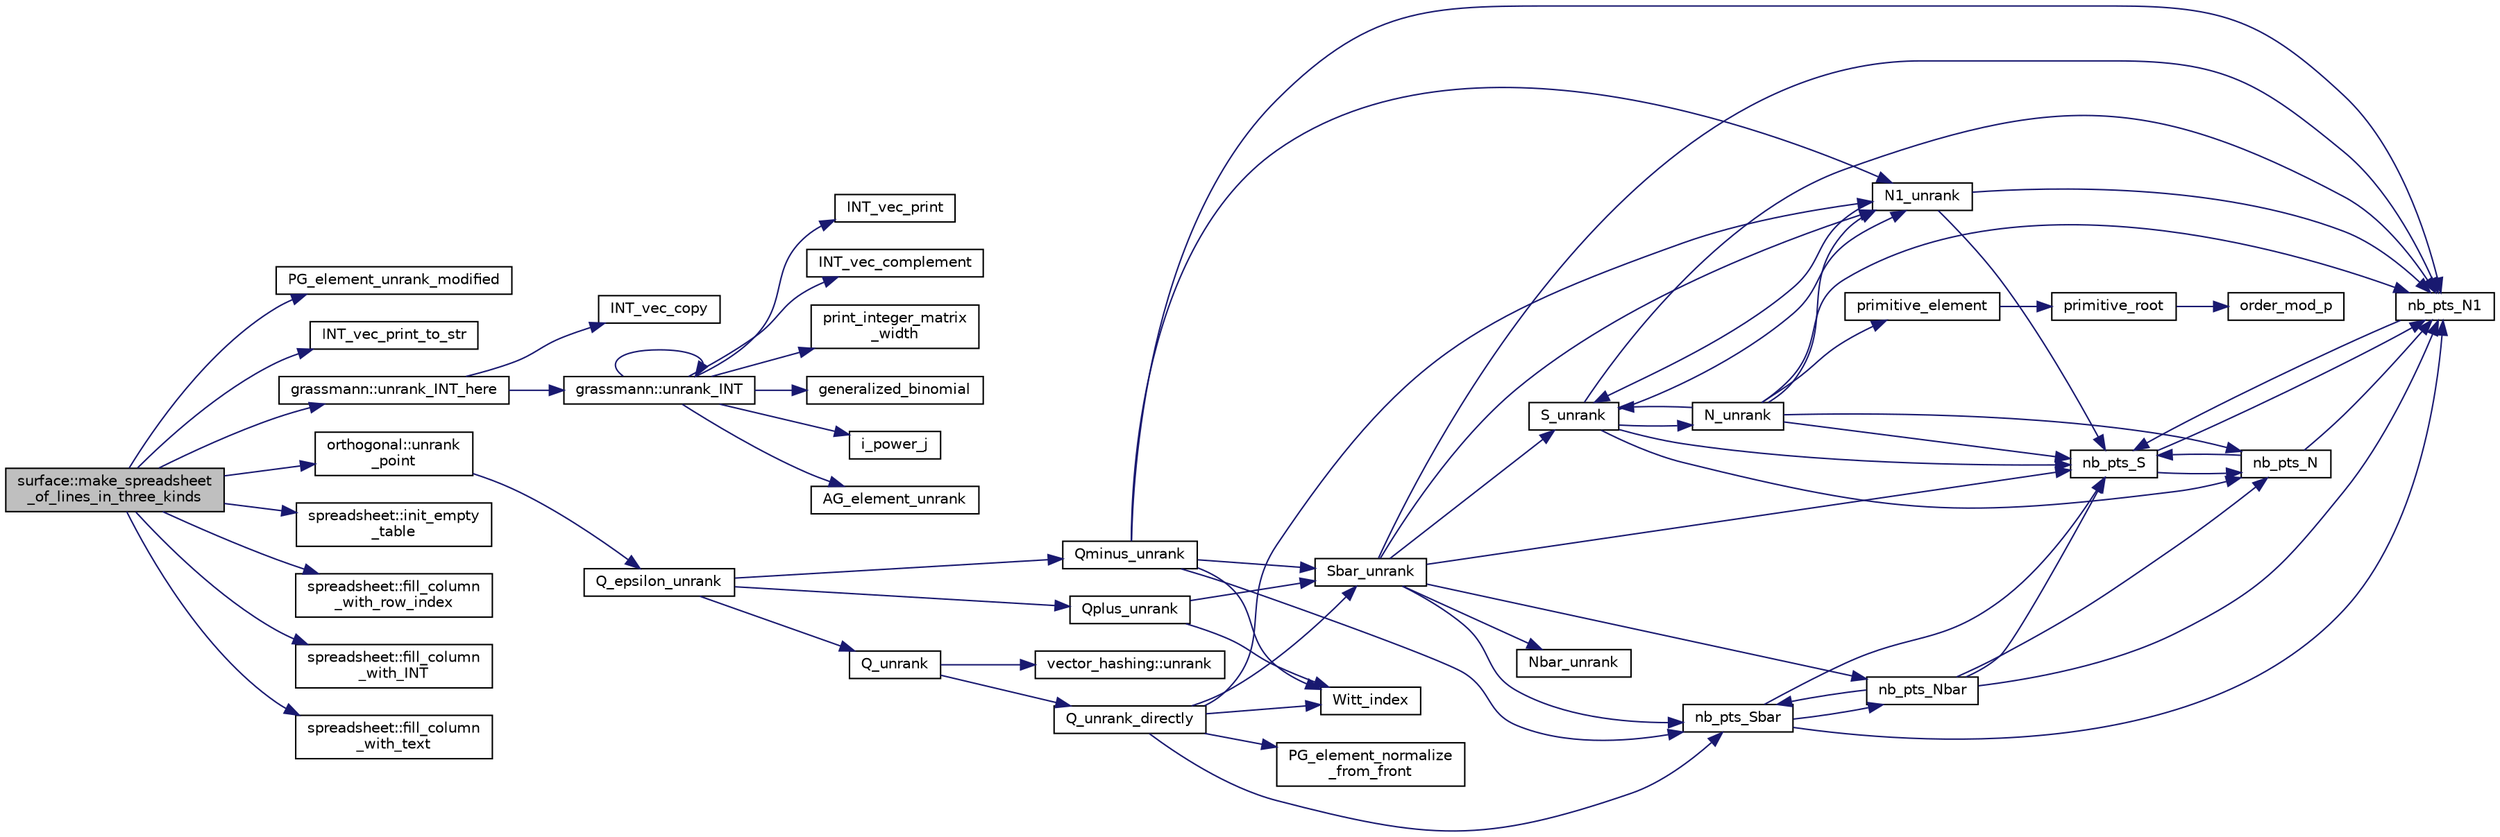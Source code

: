 digraph "surface::make_spreadsheet_of_lines_in_three_kinds"
{
  edge [fontname="Helvetica",fontsize="10",labelfontname="Helvetica",labelfontsize="10"];
  node [fontname="Helvetica",fontsize="10",shape=record];
  rankdir="LR";
  Node3752 [label="surface::make_spreadsheet\l_of_lines_in_three_kinds",height=0.2,width=0.4,color="black", fillcolor="grey75", style="filled", fontcolor="black"];
  Node3752 -> Node3753 [color="midnightblue",fontsize="10",style="solid",fontname="Helvetica"];
  Node3753 [label="PG_element_unrank_modified",height=0.2,width=0.4,color="black", fillcolor="white", style="filled",URL="$d4/d67/geometry_8h.html#a83ae9b605d496f6a90345303f6efae64"];
  Node3752 -> Node3754 [color="midnightblue",fontsize="10",style="solid",fontname="Helvetica"];
  Node3754 [label="INT_vec_print_to_str",height=0.2,width=0.4,color="black", fillcolor="white", style="filled",URL="$d5/db4/io__and__os_8h.html#abadd2acf410e5c491f6740899538160d"];
  Node3752 -> Node3755 [color="midnightblue",fontsize="10",style="solid",fontname="Helvetica"];
  Node3755 [label="grassmann::unrank_INT_here",height=0.2,width=0.4,color="black", fillcolor="white", style="filled",URL="$df/d02/classgrassmann.html#aa51bb30ed0feb7ad87d500b76e0b3cbe"];
  Node3755 -> Node3756 [color="midnightblue",fontsize="10",style="solid",fontname="Helvetica"];
  Node3756 [label="grassmann::unrank_INT",height=0.2,width=0.4,color="black", fillcolor="white", style="filled",URL="$df/d02/classgrassmann.html#a32079405b95a6da2ba1420567d762d64"];
  Node3756 -> Node3757 [color="midnightblue",fontsize="10",style="solid",fontname="Helvetica"];
  Node3757 [label="generalized_binomial",height=0.2,width=0.4,color="black", fillcolor="white", style="filled",URL="$d2/d7c/combinatorics_8_c.html#a24762dc22e45175d18ec1ec1d2556ae8"];
  Node3756 -> Node3758 [color="midnightblue",fontsize="10",style="solid",fontname="Helvetica"];
  Node3758 [label="i_power_j",height=0.2,width=0.4,color="black", fillcolor="white", style="filled",URL="$de/dc5/algebra__and__number__theory_8h.html#a39b321523e8957d701618bb5cac542b5"];
  Node3756 -> Node3759 [color="midnightblue",fontsize="10",style="solid",fontname="Helvetica"];
  Node3759 [label="AG_element_unrank",height=0.2,width=0.4,color="black", fillcolor="white", style="filled",URL="$d4/d67/geometry_8h.html#a4a33b86c87b2879b97cfa1327abe2885"];
  Node3756 -> Node3760 [color="midnightblue",fontsize="10",style="solid",fontname="Helvetica"];
  Node3760 [label="INT_vec_print",height=0.2,width=0.4,color="black", fillcolor="white", style="filled",URL="$df/dbf/sajeeb_8_c.html#a79a5901af0b47dd0d694109543c027fe"];
  Node3756 -> Node3756 [color="midnightblue",fontsize="10",style="solid",fontname="Helvetica"];
  Node3756 -> Node3761 [color="midnightblue",fontsize="10",style="solid",fontname="Helvetica"];
  Node3761 [label="INT_vec_complement",height=0.2,width=0.4,color="black", fillcolor="white", style="filled",URL="$d5/db4/io__and__os_8h.html#a2a0a724647575fcd3090c763985eb81a"];
  Node3756 -> Node3762 [color="midnightblue",fontsize="10",style="solid",fontname="Helvetica"];
  Node3762 [label="print_integer_matrix\l_width",height=0.2,width=0.4,color="black", fillcolor="white", style="filled",URL="$d5/db4/io__and__os_8h.html#aa78f3e73fc2179251bd15adbcc31573f"];
  Node3755 -> Node3763 [color="midnightblue",fontsize="10",style="solid",fontname="Helvetica"];
  Node3763 [label="INT_vec_copy",height=0.2,width=0.4,color="black", fillcolor="white", style="filled",URL="$df/dbf/sajeeb_8_c.html#ac2d875e27e009af6ec04d17254d11075"];
  Node3752 -> Node3764 [color="midnightblue",fontsize="10",style="solid",fontname="Helvetica"];
  Node3764 [label="orthogonal::unrank\l_point",height=0.2,width=0.4,color="black", fillcolor="white", style="filled",URL="$d7/daa/classorthogonal.html#ab655117100f7c66c19817b84ac5ac0a0"];
  Node3764 -> Node3765 [color="midnightblue",fontsize="10",style="solid",fontname="Helvetica"];
  Node3765 [label="Q_epsilon_unrank",height=0.2,width=0.4,color="black", fillcolor="white", style="filled",URL="$d4/d67/geometry_8h.html#af162c4d30d4a6528299e37551c353e7b"];
  Node3765 -> Node3766 [color="midnightblue",fontsize="10",style="solid",fontname="Helvetica"];
  Node3766 [label="Q_unrank",height=0.2,width=0.4,color="black", fillcolor="white", style="filled",URL="$db/da0/lib_2foundations_2geometry_2orthogonal__points_8_c.html#a6d02923d5b54ef796934e753e6f5b65b"];
  Node3766 -> Node3767 [color="midnightblue",fontsize="10",style="solid",fontname="Helvetica"];
  Node3767 [label="vector_hashing::unrank",height=0.2,width=0.4,color="black", fillcolor="white", style="filled",URL="$d8/daa/classvector__hashing.html#abbebd3a96a6d27a34b9b49af99e2ed3d"];
  Node3766 -> Node3768 [color="midnightblue",fontsize="10",style="solid",fontname="Helvetica"];
  Node3768 [label="Q_unrank_directly",height=0.2,width=0.4,color="black", fillcolor="white", style="filled",URL="$db/da0/lib_2foundations_2geometry_2orthogonal__points_8_c.html#a105e7e72249e78fcf0785c69099d90ce"];
  Node3768 -> Node3769 [color="midnightblue",fontsize="10",style="solid",fontname="Helvetica"];
  Node3769 [label="Witt_index",height=0.2,width=0.4,color="black", fillcolor="white", style="filled",URL="$db/da0/lib_2foundations_2geometry_2orthogonal__points_8_c.html#ab3483ecb9859a6758f82b5327da50534"];
  Node3768 -> Node3770 [color="midnightblue",fontsize="10",style="solid",fontname="Helvetica"];
  Node3770 [label="nb_pts_Sbar",height=0.2,width=0.4,color="black", fillcolor="white", style="filled",URL="$db/da0/lib_2foundations_2geometry_2orthogonal__points_8_c.html#a986dda26505c9934c771578b084f67cc"];
  Node3770 -> Node3771 [color="midnightblue",fontsize="10",style="solid",fontname="Helvetica"];
  Node3771 [label="nb_pts_S",height=0.2,width=0.4,color="black", fillcolor="white", style="filled",URL="$db/da0/lib_2foundations_2geometry_2orthogonal__points_8_c.html#a9bc3dec6e722644d182738102c3e04f3"];
  Node3771 -> Node3772 [color="midnightblue",fontsize="10",style="solid",fontname="Helvetica"];
  Node3772 [label="nb_pts_N",height=0.2,width=0.4,color="black", fillcolor="white", style="filled",URL="$db/da0/lib_2foundations_2geometry_2orthogonal__points_8_c.html#a93e16898c27b1d1c0a6405a7b0615ba6"];
  Node3772 -> Node3771 [color="midnightblue",fontsize="10",style="solid",fontname="Helvetica"];
  Node3772 -> Node3773 [color="midnightblue",fontsize="10",style="solid",fontname="Helvetica"];
  Node3773 [label="nb_pts_N1",height=0.2,width=0.4,color="black", fillcolor="white", style="filled",URL="$db/da0/lib_2foundations_2geometry_2orthogonal__points_8_c.html#ae0f2e1c76523db67b4ec9629ccc35bc6"];
  Node3773 -> Node3771 [color="midnightblue",fontsize="10",style="solid",fontname="Helvetica"];
  Node3771 -> Node3773 [color="midnightblue",fontsize="10",style="solid",fontname="Helvetica"];
  Node3770 -> Node3774 [color="midnightblue",fontsize="10",style="solid",fontname="Helvetica"];
  Node3774 [label="nb_pts_Nbar",height=0.2,width=0.4,color="black", fillcolor="white", style="filled",URL="$db/da0/lib_2foundations_2geometry_2orthogonal__points_8_c.html#a51b4684a176c6841fd3cd6c34c684c2c"];
  Node3774 -> Node3770 [color="midnightblue",fontsize="10",style="solid",fontname="Helvetica"];
  Node3774 -> Node3772 [color="midnightblue",fontsize="10",style="solid",fontname="Helvetica"];
  Node3774 -> Node3771 [color="midnightblue",fontsize="10",style="solid",fontname="Helvetica"];
  Node3774 -> Node3773 [color="midnightblue",fontsize="10",style="solid",fontname="Helvetica"];
  Node3770 -> Node3773 [color="midnightblue",fontsize="10",style="solid",fontname="Helvetica"];
  Node3768 -> Node3775 [color="midnightblue",fontsize="10",style="solid",fontname="Helvetica"];
  Node3775 [label="Sbar_unrank",height=0.2,width=0.4,color="black", fillcolor="white", style="filled",URL="$db/da0/lib_2foundations_2geometry_2orthogonal__points_8_c.html#a65d9b9ccfff12dd92f4f4e8360701c98"];
  Node3775 -> Node3770 [color="midnightblue",fontsize="10",style="solid",fontname="Helvetica"];
  Node3775 -> Node3771 [color="midnightblue",fontsize="10",style="solid",fontname="Helvetica"];
  Node3775 -> Node3776 [color="midnightblue",fontsize="10",style="solid",fontname="Helvetica"];
  Node3776 [label="S_unrank",height=0.2,width=0.4,color="black", fillcolor="white", style="filled",URL="$db/da0/lib_2foundations_2geometry_2orthogonal__points_8_c.html#a18964a35af25f1b4a85f4eaeb1543d92"];
  Node3776 -> Node3771 [color="midnightblue",fontsize="10",style="solid",fontname="Helvetica"];
  Node3776 -> Node3772 [color="midnightblue",fontsize="10",style="solid",fontname="Helvetica"];
  Node3776 -> Node3773 [color="midnightblue",fontsize="10",style="solid",fontname="Helvetica"];
  Node3776 -> Node3777 [color="midnightblue",fontsize="10",style="solid",fontname="Helvetica"];
  Node3777 [label="N_unrank",height=0.2,width=0.4,color="black", fillcolor="white", style="filled",URL="$db/da0/lib_2foundations_2geometry_2orthogonal__points_8_c.html#ab79724bd19da3bc1b383550113f9d7aa"];
  Node3777 -> Node3771 [color="midnightblue",fontsize="10",style="solid",fontname="Helvetica"];
  Node3777 -> Node3772 [color="midnightblue",fontsize="10",style="solid",fontname="Helvetica"];
  Node3777 -> Node3776 [color="midnightblue",fontsize="10",style="solid",fontname="Helvetica"];
  Node3777 -> Node3773 [color="midnightblue",fontsize="10",style="solid",fontname="Helvetica"];
  Node3777 -> Node3778 [color="midnightblue",fontsize="10",style="solid",fontname="Helvetica"];
  Node3778 [label="N1_unrank",height=0.2,width=0.4,color="black", fillcolor="white", style="filled",URL="$db/da0/lib_2foundations_2geometry_2orthogonal__points_8_c.html#aa9427e27f7f207c1baff3a34cc5d78cf"];
  Node3778 -> Node3771 [color="midnightblue",fontsize="10",style="solid",fontname="Helvetica"];
  Node3778 -> Node3773 [color="midnightblue",fontsize="10",style="solid",fontname="Helvetica"];
  Node3778 -> Node3776 [color="midnightblue",fontsize="10",style="solid",fontname="Helvetica"];
  Node3777 -> Node3779 [color="midnightblue",fontsize="10",style="solid",fontname="Helvetica"];
  Node3779 [label="primitive_element",height=0.2,width=0.4,color="black", fillcolor="white", style="filled",URL="$db/da0/lib_2foundations_2geometry_2orthogonal__points_8_c.html#a97350390ec02c8cd9f54751708e28768"];
  Node3779 -> Node3780 [color="midnightblue",fontsize="10",style="solid",fontname="Helvetica"];
  Node3780 [label="primitive_root",height=0.2,width=0.4,color="black", fillcolor="white", style="filled",URL="$de/dc5/algebra__and__number__theory_8h.html#a0b6f7619d12ff2c4e60b852b820b0972"];
  Node3780 -> Node3781 [color="midnightblue",fontsize="10",style="solid",fontname="Helvetica"];
  Node3781 [label="order_mod_p",height=0.2,width=0.4,color="black", fillcolor="white", style="filled",URL="$df/dda/number__theory_8_c.html#aa38aa7e68ab81726a4462995135456b2"];
  Node3776 -> Node3778 [color="midnightblue",fontsize="10",style="solid",fontname="Helvetica"];
  Node3775 -> Node3774 [color="midnightblue",fontsize="10",style="solid",fontname="Helvetica"];
  Node3775 -> Node3773 [color="midnightblue",fontsize="10",style="solid",fontname="Helvetica"];
  Node3775 -> Node3782 [color="midnightblue",fontsize="10",style="solid",fontname="Helvetica"];
  Node3782 [label="Nbar_unrank",height=0.2,width=0.4,color="black", fillcolor="white", style="filled",URL="$db/da0/lib_2foundations_2geometry_2orthogonal__points_8_c.html#ad641d8fb061c898a2c18266e263fb278"];
  Node3775 -> Node3778 [color="midnightblue",fontsize="10",style="solid",fontname="Helvetica"];
  Node3768 -> Node3783 [color="midnightblue",fontsize="10",style="solid",fontname="Helvetica"];
  Node3783 [label="PG_element_normalize\l_from_front",height=0.2,width=0.4,color="black", fillcolor="white", style="filled",URL="$d4/d67/geometry_8h.html#af675caf5f9975573455c8d93cb56bf95"];
  Node3768 -> Node3778 [color="midnightblue",fontsize="10",style="solid",fontname="Helvetica"];
  Node3765 -> Node3784 [color="midnightblue",fontsize="10",style="solid",fontname="Helvetica"];
  Node3784 [label="Qplus_unrank",height=0.2,width=0.4,color="black", fillcolor="white", style="filled",URL="$db/da0/lib_2foundations_2geometry_2orthogonal__points_8_c.html#ad50512edd586919700e033744b4a03c8"];
  Node3784 -> Node3769 [color="midnightblue",fontsize="10",style="solid",fontname="Helvetica"];
  Node3784 -> Node3775 [color="midnightblue",fontsize="10",style="solid",fontname="Helvetica"];
  Node3765 -> Node3785 [color="midnightblue",fontsize="10",style="solid",fontname="Helvetica"];
  Node3785 [label="Qminus_unrank",height=0.2,width=0.4,color="black", fillcolor="white", style="filled",URL="$db/da0/lib_2foundations_2geometry_2orthogonal__points_8_c.html#ac2dd18f435ab479095b836a483c12c7d"];
  Node3785 -> Node3769 [color="midnightblue",fontsize="10",style="solid",fontname="Helvetica"];
  Node3785 -> Node3770 [color="midnightblue",fontsize="10",style="solid",fontname="Helvetica"];
  Node3785 -> Node3775 [color="midnightblue",fontsize="10",style="solid",fontname="Helvetica"];
  Node3785 -> Node3773 [color="midnightblue",fontsize="10",style="solid",fontname="Helvetica"];
  Node3785 -> Node3778 [color="midnightblue",fontsize="10",style="solid",fontname="Helvetica"];
  Node3752 -> Node3786 [color="midnightblue",fontsize="10",style="solid",fontname="Helvetica"];
  Node3786 [label="spreadsheet::init_empty\l_table",height=0.2,width=0.4,color="black", fillcolor="white", style="filled",URL="$d8/d11/classspreadsheet.html#ad941232fa1d9ccf29fcebb8e56c15681"];
  Node3752 -> Node3787 [color="midnightblue",fontsize="10",style="solid",fontname="Helvetica"];
  Node3787 [label="spreadsheet::fill_column\l_with_row_index",height=0.2,width=0.4,color="black", fillcolor="white", style="filled",URL="$d8/d11/classspreadsheet.html#a24ffe3a895380385eb9d60c1a4389157"];
  Node3752 -> Node3788 [color="midnightblue",fontsize="10",style="solid",fontname="Helvetica"];
  Node3788 [label="spreadsheet::fill_column\l_with_INT",height=0.2,width=0.4,color="black", fillcolor="white", style="filled",URL="$d8/d11/classspreadsheet.html#aab09e262f663de456c6a1ff9fc2b977c"];
  Node3752 -> Node3789 [color="midnightblue",fontsize="10",style="solid",fontname="Helvetica"];
  Node3789 [label="spreadsheet::fill_column\l_with_text",height=0.2,width=0.4,color="black", fillcolor="white", style="filled",URL="$d8/d11/classspreadsheet.html#a7b49e3dfb10f5cdd57bacd4d21a60e3c"];
}
